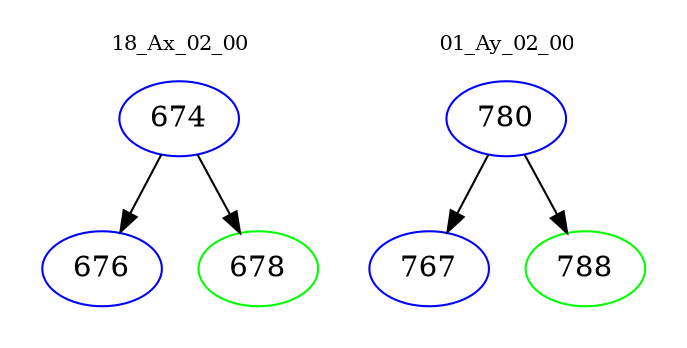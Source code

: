 digraph{
subgraph cluster_0 {
color = white
label = "18_Ax_02_00";
fontsize=10;
T0_674 [label="674", color="blue"]
T0_674 -> T0_676 [color="black"]
T0_676 [label="676", color="blue"]
T0_674 -> T0_678 [color="black"]
T0_678 [label="678", color="green"]
}
subgraph cluster_1 {
color = white
label = "01_Ay_02_00";
fontsize=10;
T1_780 [label="780", color="blue"]
T1_780 -> T1_767 [color="black"]
T1_767 [label="767", color="blue"]
T1_780 -> T1_788 [color="black"]
T1_788 [label="788", color="green"]
}
}
